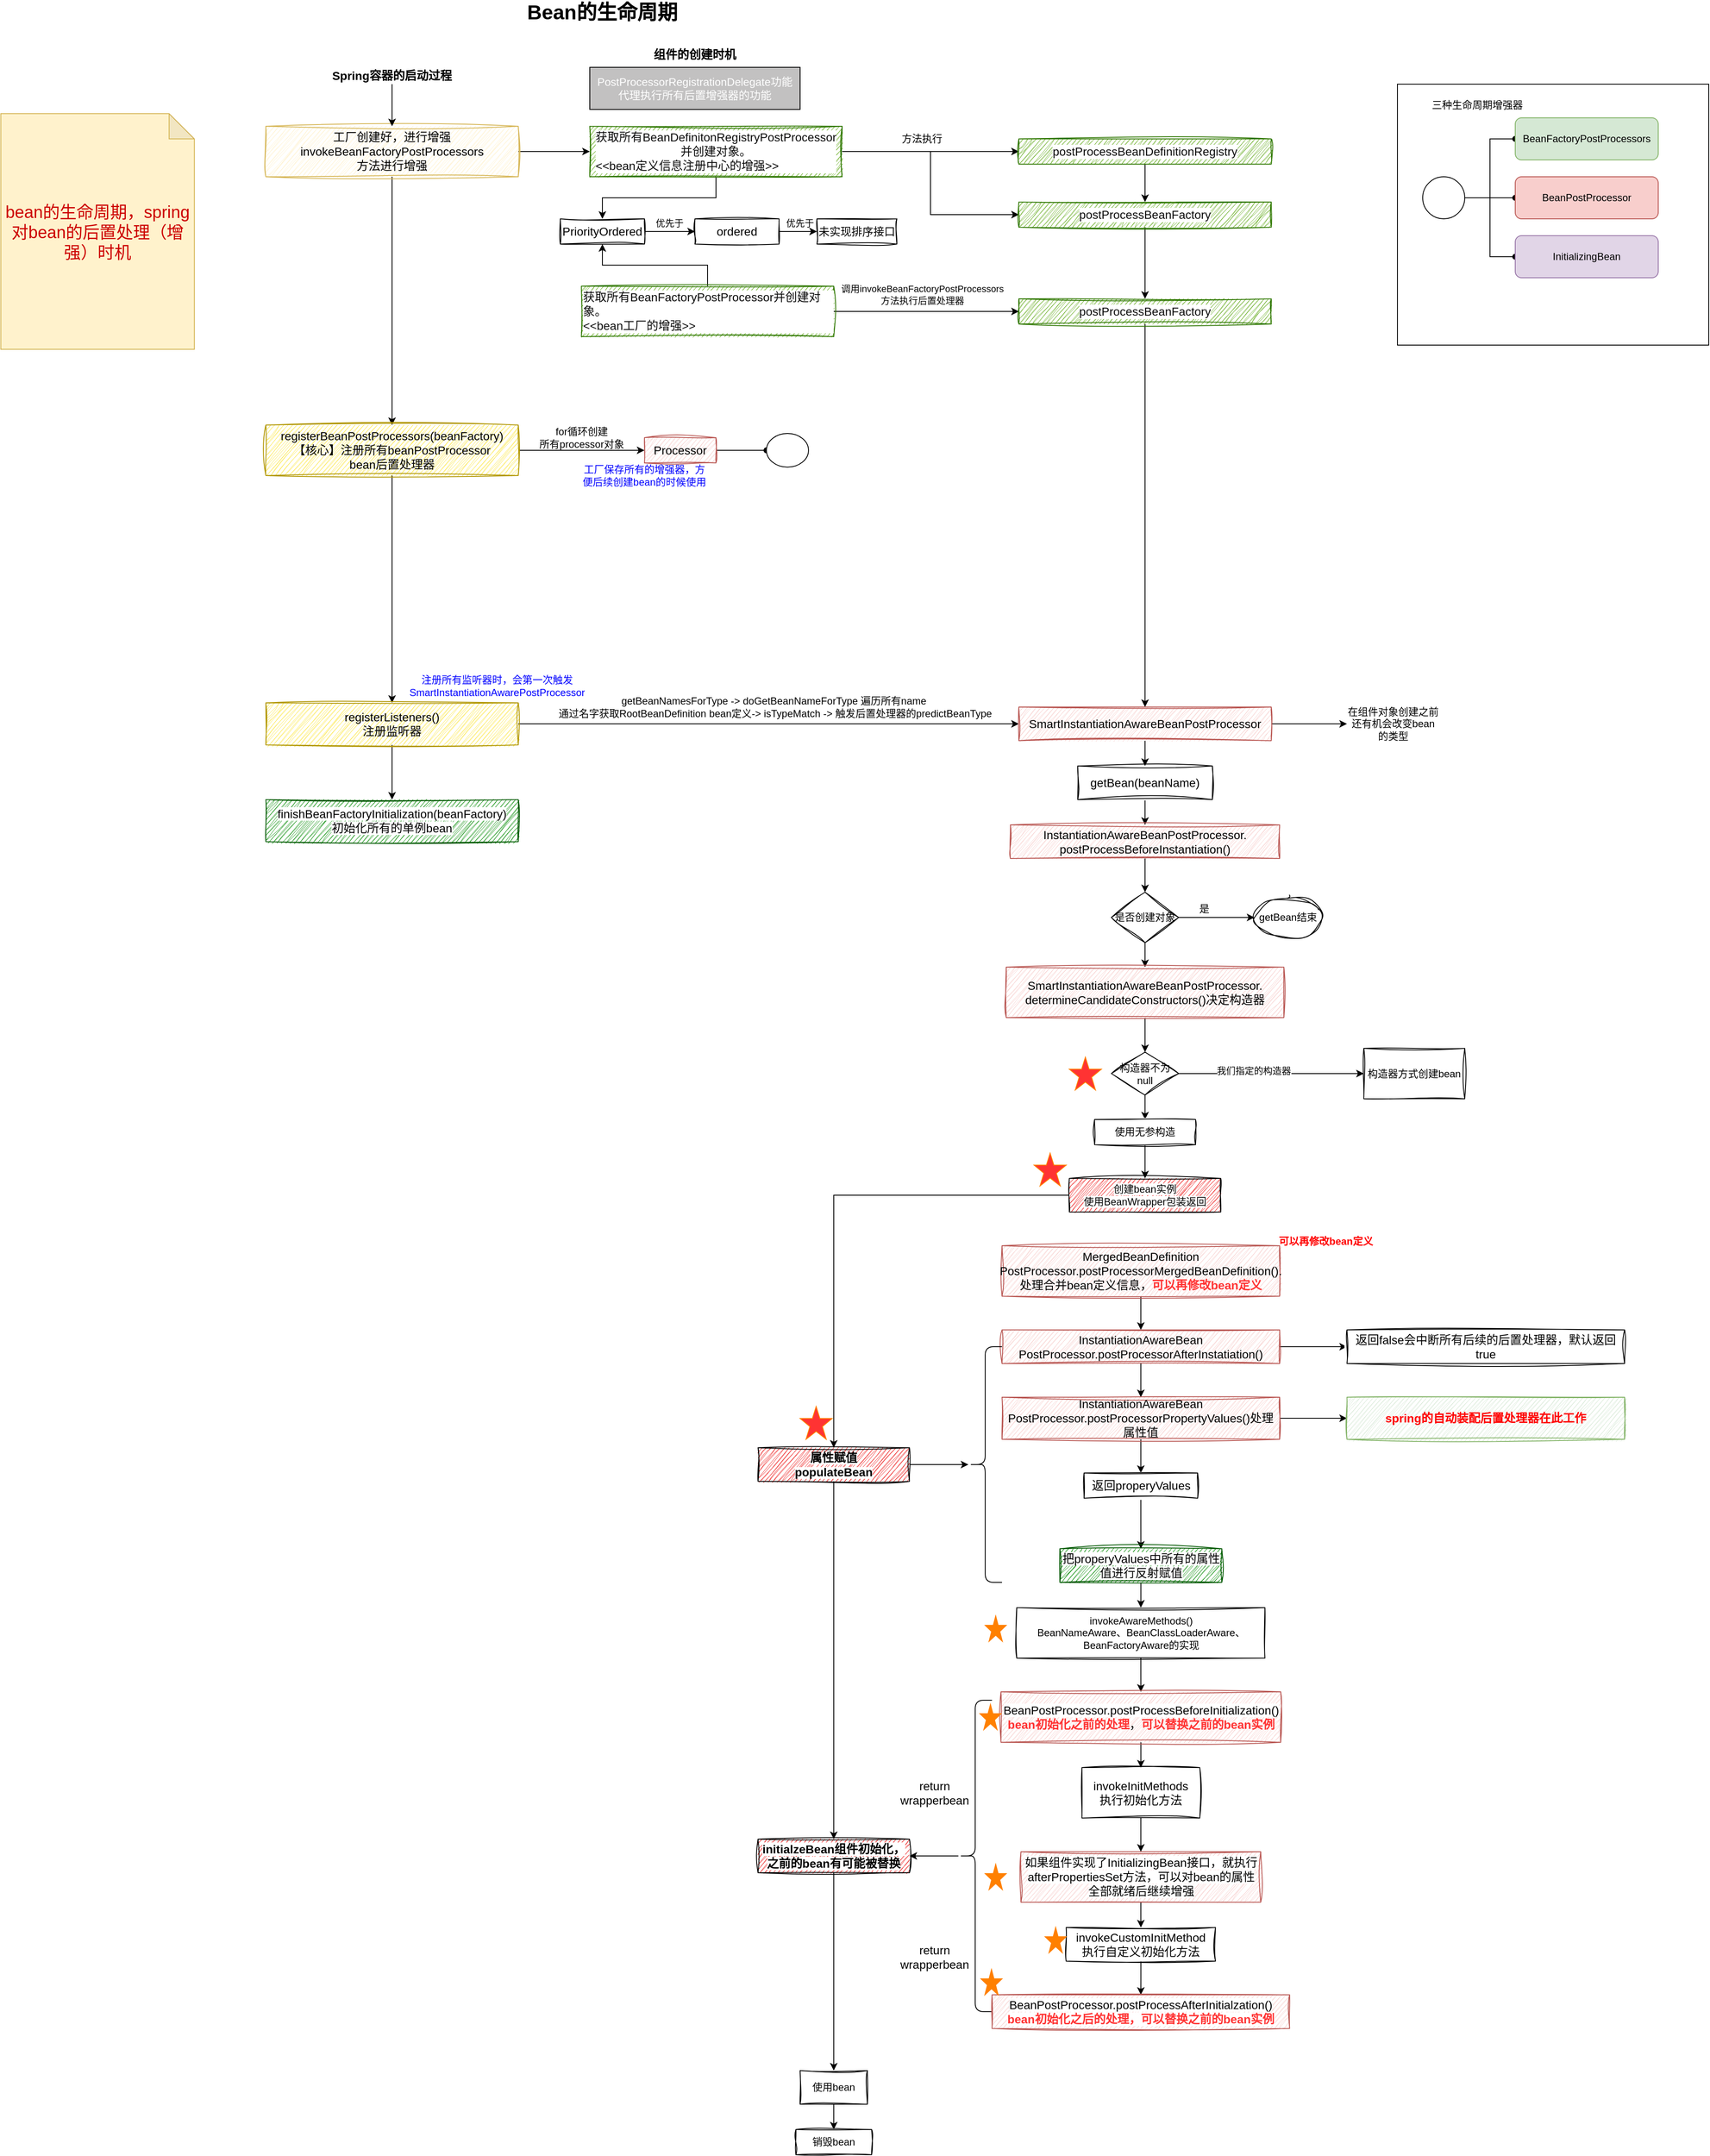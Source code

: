 <mxfile version="21.1.1" type="github">
  <diagram name="第 1 页" id="JuPUj2j9Y0bYAIlRyvc1">
    <mxGraphModel dx="1877" dy="558" grid="1" gridSize="10" guides="1" tooltips="1" connect="1" arrows="1" fold="1" page="1" pageScale="1" pageWidth="827" pageHeight="1169" math="0" shadow="0">
      <root>
        <mxCell id="0" />
        <mxCell id="1" parent="0" />
        <UserObject label="" tags="三种生命周期增强器" id="_ZTjJmJx-keD3RRCjtSV-67">
          <mxCell style="rounded=0;whiteSpace=wrap;html=1;container=1;" vertex="1" parent="1">
            <mxGeometry x="1340" y="120" width="370" height="310" as="geometry">
              <mxRectangle x="1340" y="120" width="50" height="40" as="alternateBounds" />
            </mxGeometry>
          </mxCell>
        </UserObject>
        <mxCell id="_ZTjJmJx-keD3RRCjtSV-73" style="edgeStyle=orthogonalEdgeStyle;rounded=0;orthogonalLoop=1;jettySize=auto;html=1;entryX=0;entryY=0.5;entryDx=0;entryDy=0;endArrow=oval;endFill=1;" edge="1" parent="_ZTjJmJx-keD3RRCjtSV-67" source="_ZTjJmJx-keD3RRCjtSV-70" target="_ZTjJmJx-keD3RRCjtSV-71">
          <mxGeometry relative="1" as="geometry" />
        </mxCell>
        <mxCell id="_ZTjJmJx-keD3RRCjtSV-74" style="edgeStyle=orthogonalEdgeStyle;rounded=0;orthogonalLoop=1;jettySize=auto;html=1;exitX=1;exitY=0.5;exitDx=0;exitDy=0;endArrow=oval;endFill=1;" edge="1" parent="_ZTjJmJx-keD3RRCjtSV-67" source="_ZTjJmJx-keD3RRCjtSV-70" target="_ZTjJmJx-keD3RRCjtSV-64">
          <mxGeometry relative="1" as="geometry" />
        </mxCell>
        <mxCell id="_ZTjJmJx-keD3RRCjtSV-75" style="edgeStyle=orthogonalEdgeStyle;rounded=0;orthogonalLoop=1;jettySize=auto;html=1;exitX=1;exitY=0.5;exitDx=0;exitDy=0;entryX=0;entryY=0.5;entryDx=0;entryDy=0;endArrow=oval;endFill=1;" edge="1" parent="_ZTjJmJx-keD3RRCjtSV-67" source="_ZTjJmJx-keD3RRCjtSV-70" target="_ZTjJmJx-keD3RRCjtSV-65">
          <mxGeometry relative="1" as="geometry" />
        </mxCell>
        <mxCell id="_ZTjJmJx-keD3RRCjtSV-70" value="" style="ellipse;whiteSpace=wrap;html=1;aspect=fixed;" vertex="1" parent="_ZTjJmJx-keD3RRCjtSV-67">
          <mxGeometry x="30" y="110" width="50" height="50" as="geometry" />
        </mxCell>
        <mxCell id="_ZTjJmJx-keD3RRCjtSV-71" value="BeanFactoryPostProcessors" style="rounded=1;whiteSpace=wrap;html=1;fillColor=#d5e8d4;strokeColor=#82b366;" vertex="1" parent="_ZTjJmJx-keD3RRCjtSV-67">
          <mxGeometry x="140" y="40" width="170" height="50" as="geometry" />
        </mxCell>
        <mxCell id="_ZTjJmJx-keD3RRCjtSV-64" value="BeanPostProcessor" style="rounded=1;whiteSpace=wrap;html=1;fillColor=#f8cecc;strokeColor=#b85450;" vertex="1" parent="_ZTjJmJx-keD3RRCjtSV-67">
          <mxGeometry x="140" y="110" width="170" height="50" as="geometry" />
        </mxCell>
        <mxCell id="_ZTjJmJx-keD3RRCjtSV-65" value="InitializingBean" style="rounded=1;whiteSpace=wrap;html=1;fillColor=#e1d5e7;strokeColor=#9673a6;" vertex="1" parent="_ZTjJmJx-keD3RRCjtSV-67">
          <mxGeometry x="140" y="180" width="170" height="50" as="geometry" />
        </mxCell>
        <mxCell id="_ZTjJmJx-keD3RRCjtSV-76" value="三种生命周期增强器" style="text;html=1;strokeColor=none;fillColor=none;align=center;verticalAlign=middle;whiteSpace=wrap;rounded=0;" vertex="1" parent="_ZTjJmJx-keD3RRCjtSV-67">
          <mxGeometry x="30" y="10" width="130" height="30" as="geometry" />
        </mxCell>
        <mxCell id="_ZTjJmJx-keD3RRCjtSV-1" value="&lt;b&gt;&lt;font style=&quot;font-size: 24px;&quot;&gt;Bean的生命周期&lt;/font&gt;&lt;/b&gt;" style="text;html=1;strokeColor=none;fillColor=none;align=center;verticalAlign=middle;whiteSpace=wrap;rounded=0;" vertex="1" parent="1">
          <mxGeometry x="290" y="20" width="210" height="30" as="geometry" />
        </mxCell>
        <mxCell id="_ZTjJmJx-keD3RRCjtSV-6" value="" style="edgeStyle=orthogonalEdgeStyle;rounded=0;orthogonalLoop=1;jettySize=auto;html=1;" edge="1" parent="1" source="_ZTjJmJx-keD3RRCjtSV-2" target="_ZTjJmJx-keD3RRCjtSV-5">
          <mxGeometry relative="1" as="geometry" />
        </mxCell>
        <mxCell id="_ZTjJmJx-keD3RRCjtSV-8" value="" style="edgeStyle=orthogonalEdgeStyle;rounded=0;orthogonalLoop=1;jettySize=auto;html=1;" edge="1" parent="1" source="_ZTjJmJx-keD3RRCjtSV-2" target="_ZTjJmJx-keD3RRCjtSV-7">
          <mxGeometry relative="1" as="geometry" />
        </mxCell>
        <mxCell id="_ZTjJmJx-keD3RRCjtSV-2" value="&lt;font style=&quot;font-size: 14px;&quot;&gt;工厂创建好，进行增强&lt;br&gt;invokeBeanFactoryPostProcessors&lt;br&gt;方法进行增强&lt;/font&gt;" style="rounded=0;whiteSpace=wrap;html=1;fillColor=#fff2cc;strokeColor=#d6b656;sketch=1;curveFitting=1;jiggle=2;" vertex="1" parent="1">
          <mxGeometry x="-5" y="170" width="300" height="60" as="geometry" />
        </mxCell>
        <mxCell id="_ZTjJmJx-keD3RRCjtSV-4" style="edgeStyle=orthogonalEdgeStyle;rounded=0;orthogonalLoop=1;jettySize=auto;html=1;entryX=0.5;entryY=0;entryDx=0;entryDy=0;" edge="1" parent="1" source="_ZTjJmJx-keD3RRCjtSV-3" target="_ZTjJmJx-keD3RRCjtSV-2">
          <mxGeometry relative="1" as="geometry" />
        </mxCell>
        <mxCell id="_ZTjJmJx-keD3RRCjtSV-3" value="&lt;b&gt;&lt;font style=&quot;font-size: 14px;&quot;&gt;Spring容器的启动过程&lt;/font&gt;&lt;/b&gt;" style="text;html=1;strokeColor=none;fillColor=none;align=center;verticalAlign=middle;whiteSpace=wrap;rounded=0;" vertex="1" parent="1">
          <mxGeometry x="60" y="100" width="170" height="20" as="geometry" />
        </mxCell>
        <mxCell id="_ZTjJmJx-keD3RRCjtSV-38" value="" style="edgeStyle=orthogonalEdgeStyle;rounded=0;orthogonalLoop=1;jettySize=auto;html=1;" edge="1" parent="1" source="_ZTjJmJx-keD3RRCjtSV-5" target="_ZTjJmJx-keD3RRCjtSV-37">
          <mxGeometry relative="1" as="geometry" />
        </mxCell>
        <mxCell id="_ZTjJmJx-keD3RRCjtSV-53" value="" style="edgeStyle=orthogonalEdgeStyle;rounded=0;orthogonalLoop=1;jettySize=auto;html=1;" edge="1" parent="1" source="_ZTjJmJx-keD3RRCjtSV-5" target="_ZTjJmJx-keD3RRCjtSV-52">
          <mxGeometry relative="1" as="geometry" />
        </mxCell>
        <mxCell id="_ZTjJmJx-keD3RRCjtSV-5" value="&lt;font style=&quot;font-size: 14px;&quot;&gt;registerBeanPostProcessors(beanFactory)&lt;br&gt;【核心】注册所有beanPostProcessor&lt;br&gt;bean后置处理器&lt;/font&gt;" style="rounded=0;whiteSpace=wrap;html=1;fillColor=#fde73f;strokeColor=#B09500;sketch=1;curveFitting=1;jiggle=2;fontColor=#000000;" vertex="1" parent="1">
          <mxGeometry x="-5" y="525" width="300" height="60" as="geometry" />
        </mxCell>
        <mxCell id="_ZTjJmJx-keD3RRCjtSV-12" value="" style="edgeStyle=orthogonalEdgeStyle;rounded=0;orthogonalLoop=1;jettySize=auto;html=1;" edge="1" parent="1" source="_ZTjJmJx-keD3RRCjtSV-7" target="_ZTjJmJx-keD3RRCjtSV-11">
          <mxGeometry relative="1" as="geometry" />
        </mxCell>
        <mxCell id="_ZTjJmJx-keD3RRCjtSV-22" value="" style="edgeStyle=orthogonalEdgeStyle;rounded=0;orthogonalLoop=1;jettySize=auto;html=1;" edge="1" parent="1" source="_ZTjJmJx-keD3RRCjtSV-7" target="_ZTjJmJx-keD3RRCjtSV-21">
          <mxGeometry relative="1" as="geometry" />
        </mxCell>
        <mxCell id="_ZTjJmJx-keD3RRCjtSV-26" style="edgeStyle=orthogonalEdgeStyle;rounded=0;orthogonalLoop=1;jettySize=auto;html=1;exitX=1;exitY=0.5;exitDx=0;exitDy=0;entryX=0;entryY=0.5;entryDx=0;entryDy=0;" edge="1" parent="1" source="_ZTjJmJx-keD3RRCjtSV-7" target="_ZTjJmJx-keD3RRCjtSV-24">
          <mxGeometry relative="1" as="geometry" />
        </mxCell>
        <mxCell id="_ZTjJmJx-keD3RRCjtSV-7" value="&lt;span style=&quot;font-size: 14px;&quot;&gt;获取所有BeanDefinitonRegistryPostProcessor&lt;br&gt;并创建对象。&lt;br&gt;&lt;div style=&quot;text-align: left;&quot;&gt;&amp;lt;&amp;lt;bean定义信息注册中心的增强&amp;gt;&amp;gt;&lt;/div&gt;&lt;/span&gt;" style="rounded=0;whiteSpace=wrap;html=1;fillColor=#60a917;strokeColor=#2D7600;sketch=1;curveFitting=1;jiggle=2;fontColor=#0D0D0D;labelBackgroundColor=default;" vertex="1" parent="1">
          <mxGeometry x="380" y="170" width="300" height="60" as="geometry" />
        </mxCell>
        <mxCell id="_ZTjJmJx-keD3RRCjtSV-9" value="&lt;b&gt;&lt;font style=&quot;font-size: 14px;&quot;&gt;组件的创建时机&lt;/font&gt;&lt;/b&gt;" style="text;html=1;strokeColor=none;fillColor=none;align=center;verticalAlign=middle;whiteSpace=wrap;rounded=0;" vertex="1" parent="1">
          <mxGeometry x="430" y="70" width="150" height="30" as="geometry" />
        </mxCell>
        <mxCell id="_ZTjJmJx-keD3RRCjtSV-10" value="&lt;font style=&quot;font-size: 13px;&quot; color=&quot;#ffffff&quot;&gt;PostProcessorRegistrationDelegate功能&lt;br&gt;代理执行所有后置增强器的功能&lt;/font&gt;" style="rounded=0;whiteSpace=wrap;html=1;fillColor=#c2c1c1;" vertex="1" parent="1">
          <mxGeometry x="380" y="100" width="250" height="50" as="geometry" />
        </mxCell>
        <mxCell id="_ZTjJmJx-keD3RRCjtSV-14" value="" style="edgeStyle=orthogonalEdgeStyle;rounded=0;orthogonalLoop=1;jettySize=auto;html=1;" edge="1" parent="1" source="_ZTjJmJx-keD3RRCjtSV-11" target="_ZTjJmJx-keD3RRCjtSV-13">
          <mxGeometry relative="1" as="geometry" />
        </mxCell>
        <mxCell id="_ZTjJmJx-keD3RRCjtSV-11" value="&lt;span style=&quot;font-size: 14px;&quot;&gt;PriorityOrdered&lt;br&gt;&lt;/span&gt;" style="rounded=0;whiteSpace=wrap;html=1;sketch=1;curveFitting=1;jiggle=2;labelBackgroundColor=default;" vertex="1" parent="1">
          <mxGeometry x="345" y="280" width="100" height="30" as="geometry" />
        </mxCell>
        <mxCell id="_ZTjJmJx-keD3RRCjtSV-17" value="" style="edgeStyle=orthogonalEdgeStyle;rounded=0;orthogonalLoop=1;jettySize=auto;html=1;" edge="1" parent="1" source="_ZTjJmJx-keD3RRCjtSV-13" target="_ZTjJmJx-keD3RRCjtSV-16">
          <mxGeometry relative="1" as="geometry" />
        </mxCell>
        <mxCell id="_ZTjJmJx-keD3RRCjtSV-13" value="&lt;span style=&quot;font-size: 14px;&quot;&gt;ordered&lt;br&gt;&lt;/span&gt;" style="rounded=0;whiteSpace=wrap;html=1;sketch=1;curveFitting=1;jiggle=2;labelBackgroundColor=default;" vertex="1" parent="1">
          <mxGeometry x="505" y="280" width="100" height="30" as="geometry" />
        </mxCell>
        <mxCell id="_ZTjJmJx-keD3RRCjtSV-15" value="&lt;font style=&quot;font-size: 11px;&quot;&gt;优先于&lt;/font&gt;" style="text;html=1;strokeColor=none;fillColor=none;align=center;verticalAlign=middle;whiteSpace=wrap;rounded=0;" vertex="1" parent="1">
          <mxGeometry x="445" y="270" width="60" height="30" as="geometry" />
        </mxCell>
        <mxCell id="_ZTjJmJx-keD3RRCjtSV-16" value="&lt;font style=&quot;font-size: 13px;&quot;&gt;未实现排序接口&lt;/font&gt;" style="rounded=0;whiteSpace=wrap;html=1;sketch=1;curveFitting=1;jiggle=2;labelBackgroundColor=default;" vertex="1" parent="1">
          <mxGeometry x="650" y="280" width="95" height="30" as="geometry" />
        </mxCell>
        <mxCell id="_ZTjJmJx-keD3RRCjtSV-18" value="&lt;font style=&quot;font-size: 11px;&quot;&gt;优先于&lt;/font&gt;" style="text;html=1;strokeColor=none;fillColor=none;align=center;verticalAlign=middle;whiteSpace=wrap;rounded=0;" vertex="1" parent="1">
          <mxGeometry x="600" y="270" width="60" height="30" as="geometry" />
        </mxCell>
        <mxCell id="_ZTjJmJx-keD3RRCjtSV-20" style="edgeStyle=orthogonalEdgeStyle;rounded=0;orthogonalLoop=1;jettySize=auto;html=1;entryX=0.5;entryY=1;entryDx=0;entryDy=0;" edge="1" parent="1" source="_ZTjJmJx-keD3RRCjtSV-19" target="_ZTjJmJx-keD3RRCjtSV-11">
          <mxGeometry relative="1" as="geometry" />
        </mxCell>
        <mxCell id="_ZTjJmJx-keD3RRCjtSV-35" style="edgeStyle=orthogonalEdgeStyle;rounded=0;orthogonalLoop=1;jettySize=auto;html=1;exitX=1;exitY=0.5;exitDx=0;exitDy=0;entryX=0;entryY=0.5;entryDx=0;entryDy=0;" edge="1" parent="1" source="_ZTjJmJx-keD3RRCjtSV-19" target="_ZTjJmJx-keD3RRCjtSV-27">
          <mxGeometry relative="1" as="geometry" />
        </mxCell>
        <mxCell id="_ZTjJmJx-keD3RRCjtSV-36" value="调用invokeBeanFactoryPostProcessors&lt;br&gt;方法执行后置处理器" style="edgeLabel;html=1;align=center;verticalAlign=middle;resizable=0;points=[];" vertex="1" connectable="0" parent="_ZTjJmJx-keD3RRCjtSV-35">
          <mxGeometry x="-0.291" y="4" relative="1" as="geometry">
            <mxPoint x="27" y="-16" as="offset" />
          </mxGeometry>
        </mxCell>
        <mxCell id="_ZTjJmJx-keD3RRCjtSV-19" value="&lt;span style=&quot;font-size: 14px;&quot;&gt;获取所有BeanFactoryPostProcessor并创建对象。&lt;br&gt;&amp;lt;&amp;lt;bean工厂的增强&amp;gt;&amp;gt;&lt;br&gt;&lt;/span&gt;" style="rounded=0;whiteSpace=wrap;html=1;fillColor=#60a917;strokeColor=#2D7600;sketch=1;curveFitting=1;jiggle=2;fontColor=#0D0D0D;labelBackgroundColor=default;align=left;" vertex="1" parent="1">
          <mxGeometry x="370" y="360" width="300" height="60" as="geometry" />
        </mxCell>
        <mxCell id="_ZTjJmJx-keD3RRCjtSV-25" value="" style="edgeStyle=orthogonalEdgeStyle;rounded=0;orthogonalLoop=1;jettySize=auto;html=1;" edge="1" parent="1" source="_ZTjJmJx-keD3RRCjtSV-21" target="_ZTjJmJx-keD3RRCjtSV-24">
          <mxGeometry relative="1" as="geometry" />
        </mxCell>
        <mxCell id="_ZTjJmJx-keD3RRCjtSV-21" value="&lt;span style=&quot;font-size: 14px;&quot;&gt;postProcessBeanDefinitionRegistry&lt;/span&gt;" style="rounded=0;whiteSpace=wrap;html=1;fillColor=#60a917;strokeColor=#2D7600;sketch=1;curveFitting=1;jiggle=2;fontColor=#0D0D0D;labelBackgroundColor=default;" vertex="1" parent="1">
          <mxGeometry x="890" y="185" width="300" height="30" as="geometry" />
        </mxCell>
        <mxCell id="_ZTjJmJx-keD3RRCjtSV-23" value="方法执行" style="text;html=1;strokeColor=none;fillColor=none;align=center;verticalAlign=middle;whiteSpace=wrap;rounded=0;" vertex="1" parent="1">
          <mxGeometry x="745" y="170" width="60" height="30" as="geometry" />
        </mxCell>
        <mxCell id="_ZTjJmJx-keD3RRCjtSV-28" value="" style="edgeStyle=orthogonalEdgeStyle;rounded=0;orthogonalLoop=1;jettySize=auto;html=1;" edge="1" parent="1" source="_ZTjJmJx-keD3RRCjtSV-24" target="_ZTjJmJx-keD3RRCjtSV-27">
          <mxGeometry relative="1" as="geometry" />
        </mxCell>
        <mxCell id="_ZTjJmJx-keD3RRCjtSV-24" value="&lt;span style=&quot;font-size: 14px;&quot;&gt;postProcessBeanFactory&lt;/span&gt;" style="rounded=0;whiteSpace=wrap;html=1;fillColor=#60a917;strokeColor=#2D7600;sketch=1;curveFitting=1;jiggle=2;fontColor=#0D0D0D;labelBackgroundColor=default;" vertex="1" parent="1">
          <mxGeometry x="890" y="260" width="300" height="30" as="geometry" />
        </mxCell>
        <mxCell id="_ZTjJmJx-keD3RRCjtSV-56" style="edgeStyle=orthogonalEdgeStyle;rounded=0;orthogonalLoop=1;jettySize=auto;html=1;exitX=0.5;exitY=1;exitDx=0;exitDy=0;" edge="1" parent="1" source="_ZTjJmJx-keD3RRCjtSV-27" target="_ZTjJmJx-keD3RRCjtSV-54">
          <mxGeometry relative="1" as="geometry" />
        </mxCell>
        <mxCell id="_ZTjJmJx-keD3RRCjtSV-27" value="&lt;span style=&quot;font-size: 14px;&quot;&gt;postProcessBeanFactory&lt;/span&gt;" style="rounded=0;whiteSpace=wrap;html=1;fillColor=#60a917;strokeColor=#2D7600;sketch=1;curveFitting=1;jiggle=2;fontColor=#0D0D0D;labelBackgroundColor=default;" vertex="1" parent="1">
          <mxGeometry x="890" y="375" width="300" height="30" as="geometry" />
        </mxCell>
        <mxCell id="_ZTjJmJx-keD3RRCjtSV-41" value="" style="edgeStyle=orthogonalEdgeStyle;rounded=0;orthogonalLoop=1;jettySize=auto;html=1;endArrow=oval;endFill=1;entryX=0;entryY=0.5;entryDx=0;entryDy=0;" edge="1" parent="1" source="_ZTjJmJx-keD3RRCjtSV-37" target="_ZTjJmJx-keD3RRCjtSV-148">
          <mxGeometry relative="1" as="geometry">
            <mxPoint x="605" y="555" as="targetPoint" />
          </mxGeometry>
        </mxCell>
        <mxCell id="_ZTjJmJx-keD3RRCjtSV-37" value="&lt;span style=&quot;font-size: 14px;&quot;&gt;Processor&lt;/span&gt;" style="rounded=0;whiteSpace=wrap;html=1;fillColor=#f8cecc;strokeColor=#b85450;sketch=1;curveFitting=1;jiggle=2;" vertex="1" parent="1">
          <mxGeometry x="445" y="540" width="85" height="30" as="geometry" />
        </mxCell>
        <mxCell id="_ZTjJmJx-keD3RRCjtSV-39" value="for循环创建&lt;br&gt;所有processor对象" style="text;html=1;align=center;verticalAlign=middle;resizable=0;points=[];autosize=1;strokeColor=none;fillColor=none;" vertex="1" parent="1">
          <mxGeometry x="310" y="520" width="120" height="40" as="geometry" />
        </mxCell>
        <mxCell id="_ZTjJmJx-keD3RRCjtSV-51" value="&lt;font color=&quot;#0000ff&quot;&gt;工厂保存所有的增强器，方便后续创建bean的时候使用&lt;/font&gt;" style="text;html=1;strokeColor=none;fillColor=none;align=center;verticalAlign=middle;whiteSpace=wrap;rounded=0;" vertex="1" parent="1">
          <mxGeometry x="370" y="560" width="150" height="50" as="geometry" />
        </mxCell>
        <mxCell id="_ZTjJmJx-keD3RRCjtSV-55" value="" style="edgeStyle=orthogonalEdgeStyle;rounded=0;orthogonalLoop=1;jettySize=auto;html=1;" edge="1" parent="1" source="_ZTjJmJx-keD3RRCjtSV-52" target="_ZTjJmJx-keD3RRCjtSV-54">
          <mxGeometry relative="1" as="geometry" />
        </mxCell>
        <mxCell id="_ZTjJmJx-keD3RRCjtSV-79" value="" style="edgeStyle=orthogonalEdgeStyle;rounded=0;orthogonalLoop=1;jettySize=auto;html=1;" edge="1" parent="1" source="_ZTjJmJx-keD3RRCjtSV-52" target="_ZTjJmJx-keD3RRCjtSV-78">
          <mxGeometry relative="1" as="geometry" />
        </mxCell>
        <mxCell id="_ZTjJmJx-keD3RRCjtSV-52" value="&lt;font style=&quot;font-size: 14px;&quot;&gt;registerListeners()&lt;br&gt;注册监听器&lt;br&gt;&lt;/font&gt;" style="rounded=0;whiteSpace=wrap;html=1;fillColor=#fde73f;strokeColor=#B09500;sketch=1;curveFitting=1;jiggle=2;fontColor=#000000;" vertex="1" parent="1">
          <mxGeometry x="-5" y="855" width="300" height="50" as="geometry" />
        </mxCell>
        <mxCell id="_ZTjJmJx-keD3RRCjtSV-61" value="" style="edgeStyle=orthogonalEdgeStyle;rounded=0;orthogonalLoop=1;jettySize=auto;html=1;entryX=0;entryY=0.5;entryDx=0;entryDy=0;" edge="1" parent="1" source="_ZTjJmJx-keD3RRCjtSV-54" target="_ZTjJmJx-keD3RRCjtSV-62">
          <mxGeometry relative="1" as="geometry">
            <mxPoint x="1270" y="880" as="targetPoint" />
          </mxGeometry>
        </mxCell>
        <mxCell id="_ZTjJmJx-keD3RRCjtSV-81" value="" style="edgeStyle=orthogonalEdgeStyle;rounded=0;orthogonalLoop=1;jettySize=auto;html=1;" edge="1" parent="1" source="_ZTjJmJx-keD3RRCjtSV-54" target="_ZTjJmJx-keD3RRCjtSV-80">
          <mxGeometry relative="1" as="geometry" />
        </mxCell>
        <mxCell id="_ZTjJmJx-keD3RRCjtSV-54" value="&lt;font style=&quot;font-size: 14px;&quot;&gt;SmartInstantiationAwareBeanPostProcessor&lt;br&gt;&lt;/font&gt;" style="rounded=0;whiteSpace=wrap;html=1;fillColor=#f8cecc;strokeColor=#b85450;sketch=1;curveFitting=1;jiggle=2;" vertex="1" parent="1">
          <mxGeometry x="890" y="860" width="300" height="40" as="geometry" />
        </mxCell>
        <mxCell id="_ZTjJmJx-keD3RRCjtSV-57" value="getBeanNamesForType -&amp;gt; doGetBeanNameForType 遍历所有name&amp;nbsp;&lt;br&gt;通过名字获取RootBeanDefinition bean定义-&amp;gt; isTypeMatch -&amp;gt; 触发后置处理器的predictBeanType" style="text;html=1;align=center;verticalAlign=middle;resizable=0;points=[];autosize=1;strokeColor=none;fillColor=none;" vertex="1" parent="1">
          <mxGeometry x="330" y="840" width="540" height="40" as="geometry" />
        </mxCell>
        <mxCell id="_ZTjJmJx-keD3RRCjtSV-59" value="&lt;font color=&quot;#0000ff&quot;&gt;注册所有监听器时，会第一次触发&lt;font style=&quot;font-size: 12px;&quot;&gt;SmartInstantiationAwarePostProcessor&lt;/font&gt;&lt;/font&gt;" style="text;html=1;strokeColor=none;fillColor=none;align=center;verticalAlign=middle;whiteSpace=wrap;rounded=0;" vertex="1" parent="1">
          <mxGeometry x="110" y="815" width="320" height="40" as="geometry" />
        </mxCell>
        <mxCell id="_ZTjJmJx-keD3RRCjtSV-62" value="在组件对象创建之前还有机会改变bean的类型" style="text;html=1;strokeColor=none;fillColor=none;align=center;verticalAlign=middle;whiteSpace=wrap;rounded=0;" vertex="1" parent="1">
          <mxGeometry x="1280" y="867.5" width="110" height="25" as="geometry" />
        </mxCell>
        <mxCell id="_ZTjJmJx-keD3RRCjtSV-78" value="&lt;font style=&quot;font-size: 14px;&quot;&gt;&lt;font style=&quot;background-color: rgb(255, 255, 255);&quot; color=&quot;#000000&quot;&gt;finishBeanFactoryInitialization(beanFactory)&lt;br&gt;初始化所有的单例bean&lt;/font&gt;&lt;br&gt;&lt;/font&gt;" style="rounded=0;whiteSpace=wrap;html=1;fillColor=#008a00;strokeColor=#005700;sketch=1;curveFitting=1;jiggle=2;fontColor=#ffffff;" vertex="1" parent="1">
          <mxGeometry x="-5" y="970" width="300" height="50" as="geometry" />
        </mxCell>
        <mxCell id="_ZTjJmJx-keD3RRCjtSV-83" value="" style="edgeStyle=orthogonalEdgeStyle;rounded=0;orthogonalLoop=1;jettySize=auto;html=1;" edge="1" parent="1" source="_ZTjJmJx-keD3RRCjtSV-80" target="_ZTjJmJx-keD3RRCjtSV-82">
          <mxGeometry relative="1" as="geometry" />
        </mxCell>
        <mxCell id="_ZTjJmJx-keD3RRCjtSV-80" value="&lt;font style=&quot;font-size: 14px;&quot;&gt;getBean(beanName)&lt;br&gt;&lt;/font&gt;" style="rounded=0;whiteSpace=wrap;html=1;sketch=1;curveFitting=1;jiggle=2;" vertex="1" parent="1">
          <mxGeometry x="960" y="930" width="160" height="40" as="geometry" />
        </mxCell>
        <mxCell id="_ZTjJmJx-keD3RRCjtSV-85" value="" style="edgeStyle=orthogonalEdgeStyle;rounded=0;orthogonalLoop=1;jettySize=auto;html=1;" edge="1" parent="1" source="_ZTjJmJx-keD3RRCjtSV-82" target="_ZTjJmJx-keD3RRCjtSV-84">
          <mxGeometry relative="1" as="geometry" />
        </mxCell>
        <mxCell id="_ZTjJmJx-keD3RRCjtSV-82" value="&lt;font style=&quot;font-size: 14px;&quot;&gt;InstantiationAwareBeanPostProcessor.&lt;br&gt;postProcessBeforeInstantiation()&lt;br&gt;&lt;/font&gt;" style="rounded=0;whiteSpace=wrap;html=1;sketch=1;curveFitting=1;jiggle=2;fillColor=#f8cecc;strokeColor=#b85450;" vertex="1" parent="1">
          <mxGeometry x="880" y="1000" width="320" height="40" as="geometry" />
        </mxCell>
        <mxCell id="_ZTjJmJx-keD3RRCjtSV-89" value="" style="edgeStyle=orthogonalEdgeStyle;rounded=0;orthogonalLoop=1;jettySize=auto;html=1;" edge="1" parent="1" source="_ZTjJmJx-keD3RRCjtSV-84" target="_ZTjJmJx-keD3RRCjtSV-88">
          <mxGeometry relative="1" as="geometry" />
        </mxCell>
        <mxCell id="_ZTjJmJx-keD3RRCjtSV-92" value="" style="edgeStyle=orthogonalEdgeStyle;rounded=0;orthogonalLoop=1;jettySize=auto;html=1;" edge="1" parent="1" source="_ZTjJmJx-keD3RRCjtSV-84" target="_ZTjJmJx-keD3RRCjtSV-91">
          <mxGeometry relative="1" as="geometry" />
        </mxCell>
        <mxCell id="_ZTjJmJx-keD3RRCjtSV-84" value="是否创建对象" style="rhombus;whiteSpace=wrap;html=1;rounded=0;sketch=1;curveFitting=1;jiggle=2;" vertex="1" parent="1">
          <mxGeometry x="1000" y="1080" width="80" height="60" as="geometry" />
        </mxCell>
        <mxCell id="_ZTjJmJx-keD3RRCjtSV-88" value="getBean结束" style="ellipse;whiteSpace=wrap;html=1;rounded=0;sketch=1;curveFitting=1;jiggle=2;" vertex="1" parent="1">
          <mxGeometry x="1170" y="1085" width="80" height="50" as="geometry" />
        </mxCell>
        <mxCell id="_ZTjJmJx-keD3RRCjtSV-90" value="是" style="text;html=1;align=center;verticalAlign=middle;resizable=0;points=[];autosize=1;strokeColor=none;fillColor=none;" vertex="1" parent="1">
          <mxGeometry x="1090" y="1085" width="40" height="30" as="geometry" />
        </mxCell>
        <mxCell id="_ZTjJmJx-keD3RRCjtSV-94" value="" style="edgeStyle=orthogonalEdgeStyle;rounded=0;orthogonalLoop=1;jettySize=auto;html=1;" edge="1" parent="1" source="_ZTjJmJx-keD3RRCjtSV-91" target="_ZTjJmJx-keD3RRCjtSV-93">
          <mxGeometry relative="1" as="geometry" />
        </mxCell>
        <mxCell id="_ZTjJmJx-keD3RRCjtSV-91" value="&lt;font style=&quot;font-size: 14px;&quot;&gt;SmartInstantiationAwareBeanPostProcessor.&lt;br&gt;determineCandidateConstructors()决定构造器&lt;/font&gt;" style="whiteSpace=wrap;html=1;rounded=0;sketch=1;curveFitting=1;jiggle=2;fillColor=#f8cecc;strokeColor=#b85450;" vertex="1" parent="1">
          <mxGeometry x="875" y="1169" width="330" height="60" as="geometry" />
        </mxCell>
        <mxCell id="_ZTjJmJx-keD3RRCjtSV-96" value="" style="edgeStyle=orthogonalEdgeStyle;rounded=0;orthogonalLoop=1;jettySize=auto;html=1;" edge="1" parent="1" source="_ZTjJmJx-keD3RRCjtSV-93" target="_ZTjJmJx-keD3RRCjtSV-95">
          <mxGeometry relative="1" as="geometry" />
        </mxCell>
        <mxCell id="_ZTjJmJx-keD3RRCjtSV-97" value="我们指定的构造器" style="edgeLabel;html=1;align=center;verticalAlign=middle;resizable=0;points=[];" vertex="1" connectable="0" parent="_ZTjJmJx-keD3RRCjtSV-96">
          <mxGeometry x="-0.193" y="4" relative="1" as="geometry">
            <mxPoint as="offset" />
          </mxGeometry>
        </mxCell>
        <mxCell id="_ZTjJmJx-keD3RRCjtSV-99" value="" style="edgeStyle=orthogonalEdgeStyle;rounded=0;orthogonalLoop=1;jettySize=auto;html=1;" edge="1" parent="1" source="_ZTjJmJx-keD3RRCjtSV-93" target="_ZTjJmJx-keD3RRCjtSV-98">
          <mxGeometry relative="1" as="geometry" />
        </mxCell>
        <mxCell id="_ZTjJmJx-keD3RRCjtSV-93" value="构造器不为null" style="rhombus;whiteSpace=wrap;html=1;rounded=0;sketch=1;curveFitting=1;jiggle=2;" vertex="1" parent="1">
          <mxGeometry x="1000" y="1270" width="80" height="51" as="geometry" />
        </mxCell>
        <mxCell id="_ZTjJmJx-keD3RRCjtSV-95" value="构造器方式创建bean" style="whiteSpace=wrap;html=1;rounded=0;sketch=1;curveFitting=1;jiggle=2;" vertex="1" parent="1">
          <mxGeometry x="1300" y="1265.5" width="120" height="60" as="geometry" />
        </mxCell>
        <mxCell id="_ZTjJmJx-keD3RRCjtSV-101" value="" style="edgeStyle=orthogonalEdgeStyle;rounded=0;orthogonalLoop=1;jettySize=auto;html=1;" edge="1" parent="1" source="_ZTjJmJx-keD3RRCjtSV-98" target="_ZTjJmJx-keD3RRCjtSV-100">
          <mxGeometry relative="1" as="geometry" />
        </mxCell>
        <mxCell id="_ZTjJmJx-keD3RRCjtSV-98" value="使用无参构造" style="whiteSpace=wrap;html=1;rounded=0;sketch=1;curveFitting=1;jiggle=2;" vertex="1" parent="1">
          <mxGeometry x="980" y="1350" width="120" height="30" as="geometry" />
        </mxCell>
        <mxCell id="_ZTjJmJx-keD3RRCjtSV-119" style="edgeStyle=orthogonalEdgeStyle;rounded=0;orthogonalLoop=1;jettySize=auto;html=1;exitX=0;exitY=0.5;exitDx=0;exitDy=0;" edge="1" parent="1" source="_ZTjJmJx-keD3RRCjtSV-100" target="_ZTjJmJx-keD3RRCjtSV-118">
          <mxGeometry relative="1" as="geometry" />
        </mxCell>
        <mxCell id="_ZTjJmJx-keD3RRCjtSV-100" value="&lt;span style=&quot;background-color: rgb(255, 255, 255);&quot;&gt;创建bean实例&lt;br&gt;使用BeanWrapper包装返回&lt;/span&gt;" style="whiteSpace=wrap;html=1;rounded=0;sketch=1;curveFitting=1;jiggle=2;fillColor=#ed0c0c;" vertex="1" parent="1">
          <mxGeometry x="950" y="1420" width="180" height="40" as="geometry" />
        </mxCell>
        <mxCell id="_ZTjJmJx-keD3RRCjtSV-105" value="" style="edgeStyle=orthogonalEdgeStyle;rounded=0;orthogonalLoop=1;jettySize=auto;html=1;" edge="1" parent="1" source="_ZTjJmJx-keD3RRCjtSV-102" target="_ZTjJmJx-keD3RRCjtSV-104">
          <mxGeometry relative="1" as="geometry" />
        </mxCell>
        <mxCell id="_ZTjJmJx-keD3RRCjtSV-102" value="&lt;font style=&quot;font-size: 14px;&quot;&gt;MergedBeanDefinition&lt;br style=&quot;border-color: var(--border-color);&quot;&gt;PostProcessor.postProcessorMergedBeanDefinition().&lt;br&gt;处理合并bean定义信息，&lt;/font&gt;&lt;font color=&quot;#ff3333&quot; style=&quot;font-size: 14px;&quot;&gt;&lt;b&gt;可以再修改bean定义&lt;/b&gt;&lt;/font&gt;" style="whiteSpace=wrap;html=1;rounded=0;sketch=1;curveFitting=1;jiggle=2;fillColor=#f8cecc;strokeColor=#b85450;" vertex="1" parent="1">
          <mxGeometry x="870" y="1500" width="330" height="60" as="geometry" />
        </mxCell>
        <mxCell id="_ZTjJmJx-keD3RRCjtSV-103" value="&lt;b&gt;可以再修改bean定义&lt;/b&gt;" style="text;html=1;strokeColor=none;fillColor=none;align=center;verticalAlign=middle;whiteSpace=wrap;rounded=0;fontColor=#FF0000;" vertex="1" parent="1">
          <mxGeometry x="1190" y="1480" width="130" height="30" as="geometry" />
        </mxCell>
        <mxCell id="_ZTjJmJx-keD3RRCjtSV-107" value="" style="edgeStyle=orthogonalEdgeStyle;rounded=0;orthogonalLoop=1;jettySize=auto;html=1;" edge="1" parent="1" source="_ZTjJmJx-keD3RRCjtSV-104" target="_ZTjJmJx-keD3RRCjtSV-106">
          <mxGeometry relative="1" as="geometry" />
        </mxCell>
        <mxCell id="_ZTjJmJx-keD3RRCjtSV-109" value="" style="edgeStyle=orthogonalEdgeStyle;rounded=0;orthogonalLoop=1;jettySize=auto;html=1;" edge="1" parent="1" source="_ZTjJmJx-keD3RRCjtSV-104" target="_ZTjJmJx-keD3RRCjtSV-108">
          <mxGeometry relative="1" as="geometry" />
        </mxCell>
        <mxCell id="_ZTjJmJx-keD3RRCjtSV-104" value="&lt;font style=&quot;font-size: 14px;&quot;&gt;InstantiationAwareBean&lt;br style=&quot;border-color: var(--border-color);&quot;&gt;PostProcessor.postProcessorAfterInstatiation()&lt;/font&gt;&lt;span style=&quot;font-size: 14px;&quot;&gt;&lt;br&gt;&lt;/span&gt;" style="whiteSpace=wrap;html=1;rounded=0;sketch=1;curveFitting=1;jiggle=2;fillColor=#f8cecc;strokeColor=#b85450;" vertex="1" parent="1">
          <mxGeometry x="870" y="1600" width="330" height="40" as="geometry" />
        </mxCell>
        <mxCell id="_ZTjJmJx-keD3RRCjtSV-111" value="" style="edgeStyle=orthogonalEdgeStyle;rounded=0;orthogonalLoop=1;jettySize=auto;html=1;" edge="1" parent="1" source="_ZTjJmJx-keD3RRCjtSV-106" target="_ZTjJmJx-keD3RRCjtSV-110">
          <mxGeometry relative="1" as="geometry" />
        </mxCell>
        <mxCell id="_ZTjJmJx-keD3RRCjtSV-113" value="" style="edgeStyle=orthogonalEdgeStyle;rounded=0;orthogonalLoop=1;jettySize=auto;html=1;" edge="1" parent="1" source="_ZTjJmJx-keD3RRCjtSV-106" target="_ZTjJmJx-keD3RRCjtSV-112">
          <mxGeometry relative="1" as="geometry" />
        </mxCell>
        <mxCell id="_ZTjJmJx-keD3RRCjtSV-106" value="&lt;font style=&quot;font-size: 14px;&quot;&gt;InstantiationAwareBean&lt;br style=&quot;border-color: var(--border-color);&quot;&gt;PostProcessor.postProcessorPropertyValues()处理属性值&lt;/font&gt;&lt;span style=&quot;font-size: 14px;&quot;&gt;&lt;br&gt;&lt;/span&gt;" style="whiteSpace=wrap;html=1;rounded=0;sketch=1;curveFitting=1;jiggle=2;fillColor=#f8cecc;strokeColor=#b85450;" vertex="1" parent="1">
          <mxGeometry x="870" y="1680" width="330" height="50" as="geometry" />
        </mxCell>
        <mxCell id="_ZTjJmJx-keD3RRCjtSV-108" value="&lt;span style=&quot;font-size: 14px;&quot;&gt;返回false会中断所有后续的后置处理器，默认返回true&lt;br&gt;&lt;/span&gt;" style="whiteSpace=wrap;html=1;rounded=0;sketch=1;curveFitting=1;jiggle=2;" vertex="1" parent="1">
          <mxGeometry x="1280" y="1600" width="330" height="40" as="geometry" />
        </mxCell>
        <mxCell id="_ZTjJmJx-keD3RRCjtSV-110" value="&lt;span style=&quot;font-size: 14px;&quot;&gt;&lt;font color=&quot;#ff0000&quot;&gt;&lt;b&gt;spring的自动装配后置处理器在此工作&lt;/b&gt;&lt;/font&gt;&lt;br&gt;&lt;/span&gt;" style="whiteSpace=wrap;html=1;rounded=0;sketch=1;curveFitting=1;jiggle=2;fillColor=#d5e8d4;strokeColor=#82b366;" vertex="1" parent="1">
          <mxGeometry x="1280" y="1680" width="330" height="50" as="geometry" />
        </mxCell>
        <mxCell id="_ZTjJmJx-keD3RRCjtSV-115" value="" style="edgeStyle=orthogonalEdgeStyle;rounded=0;orthogonalLoop=1;jettySize=auto;html=1;" edge="1" parent="1" source="_ZTjJmJx-keD3RRCjtSV-112" target="_ZTjJmJx-keD3RRCjtSV-114">
          <mxGeometry relative="1" as="geometry" />
        </mxCell>
        <mxCell id="_ZTjJmJx-keD3RRCjtSV-112" value="&lt;span style=&quot;font-size: 14px;&quot;&gt;返回properyValues&lt;br&gt;&lt;/span&gt;" style="whiteSpace=wrap;html=1;rounded=0;sketch=1;curveFitting=1;jiggle=2;" vertex="1" parent="1">
          <mxGeometry x="967.5" y="1770" width="135" height="30" as="geometry" />
        </mxCell>
        <mxCell id="_ZTjJmJx-keD3RRCjtSV-117" value="" style="edgeStyle=orthogonalEdgeStyle;rounded=0;orthogonalLoop=1;jettySize=auto;html=1;" edge="1" parent="1" source="_ZTjJmJx-keD3RRCjtSV-114" target="_ZTjJmJx-keD3RRCjtSV-116">
          <mxGeometry relative="1" as="geometry" />
        </mxCell>
        <mxCell id="_ZTjJmJx-keD3RRCjtSV-114" value="&lt;span style=&quot;font-size: 14px;&quot;&gt;&lt;font style=&quot;background-color: rgb(255, 255, 255);&quot; color=&quot;#000000&quot;&gt;把properyValues中所有的属性值进行反射赋值&lt;/font&gt;&lt;br&gt;&lt;/span&gt;" style="whiteSpace=wrap;html=1;rounded=0;sketch=1;curveFitting=1;jiggle=2;fillColor=#008a00;fontColor=#ffffff;strokeColor=#005700;" vertex="1" parent="1">
          <mxGeometry x="938.75" y="1860" width="192.5" height="40" as="geometry" />
        </mxCell>
        <mxCell id="_ZTjJmJx-keD3RRCjtSV-122" value="" style="edgeStyle=orthogonalEdgeStyle;rounded=0;orthogonalLoop=1;jettySize=auto;html=1;" edge="1" parent="1" source="_ZTjJmJx-keD3RRCjtSV-116" target="_ZTjJmJx-keD3RRCjtSV-121">
          <mxGeometry relative="1" as="geometry" />
        </mxCell>
        <mxCell id="_ZTjJmJx-keD3RRCjtSV-116" value="&lt;font style=&quot;background-color: rgb(255, 255, 255);&quot; color=&quot;#000000&quot;&gt;invokeAwareMethods()&lt;br&gt;BeanNameAware、BeanClassLoaderAware、&lt;br&gt;BeanFactoryAware的实现&lt;/font&gt;" style="whiteSpace=wrap;html=1;rounded=0;sketch=1;curveFitting=1;jiggle=2;" vertex="1" parent="1">
          <mxGeometry x="887.5" y="1930" width="295" height="60" as="geometry" />
        </mxCell>
        <mxCell id="_ZTjJmJx-keD3RRCjtSV-134" value="" style="edgeStyle=orthogonalEdgeStyle;rounded=0;orthogonalLoop=1;jettySize=auto;html=1;" edge="1" parent="1" source="_ZTjJmJx-keD3RRCjtSV-118" target="_ZTjJmJx-keD3RRCjtSV-133">
          <mxGeometry relative="1" as="geometry" />
        </mxCell>
        <mxCell id="_ZTjJmJx-keD3RRCjtSV-163" style="edgeStyle=orthogonalEdgeStyle;rounded=0;orthogonalLoop=1;jettySize=auto;html=1;exitX=1;exitY=0.5;exitDx=0;exitDy=0;" edge="1" parent="1" source="_ZTjJmJx-keD3RRCjtSV-118" target="_ZTjJmJx-keD3RRCjtSV-135">
          <mxGeometry relative="1" as="geometry" />
        </mxCell>
        <mxCell id="_ZTjJmJx-keD3RRCjtSV-118" value="&lt;span style=&quot;background-color: rgb(255, 255, 255);&quot;&gt;&lt;font style=&quot;font-size: 14px;&quot;&gt;&lt;b&gt;属性赋值&lt;br&gt;populateBean&lt;/b&gt;&lt;/font&gt;&lt;/span&gt;" style="whiteSpace=wrap;html=1;rounded=0;sketch=1;curveFitting=1;jiggle=2;fillColor=#ed0c0c;" vertex="1" parent="1">
          <mxGeometry x="580" y="1740" width="180" height="40" as="geometry" />
        </mxCell>
        <mxCell id="_ZTjJmJx-keD3RRCjtSV-137" style="edgeStyle=orthogonalEdgeStyle;rounded=0;orthogonalLoop=1;jettySize=auto;html=1;" edge="1" parent="1" source="_ZTjJmJx-keD3RRCjtSV-120" target="_ZTjJmJx-keD3RRCjtSV-133">
          <mxGeometry relative="1" as="geometry" />
        </mxCell>
        <mxCell id="_ZTjJmJx-keD3RRCjtSV-120" value="" style="shape=curlyBracket;whiteSpace=wrap;html=1;rounded=1;labelPosition=left;verticalLabelPosition=middle;align=right;verticalAlign=middle;" vertex="1" parent="1">
          <mxGeometry x="818.13" y="2040" width="40" height="370" as="geometry" />
        </mxCell>
        <mxCell id="_ZTjJmJx-keD3RRCjtSV-124" value="" style="edgeStyle=orthogonalEdgeStyle;rounded=0;orthogonalLoop=1;jettySize=auto;html=1;" edge="1" parent="1" source="_ZTjJmJx-keD3RRCjtSV-121" target="_ZTjJmJx-keD3RRCjtSV-123">
          <mxGeometry relative="1" as="geometry" />
        </mxCell>
        <mxCell id="_ZTjJmJx-keD3RRCjtSV-121" value="&lt;font style=&quot;font-size: 14px;&quot;&gt;&lt;span style=&quot;background-color: rgb(255, 255, 255);&quot;&gt;BeanPostProcessor.postProcessBeforeInitialization()&lt;br&gt;&lt;/span&gt;&lt;font style=&quot;font-size: 14px;&quot; color=&quot;#ff3333&quot;&gt;&lt;b&gt;bean初始化之前的处理&lt;/b&gt;&lt;/font&gt;，&lt;b&gt;&lt;font color=&quot;#ff3333&quot; style=&quot;font-size: 14px;&quot;&gt;可以替换之前的bean实例&lt;/font&gt;&lt;/b&gt;&lt;/font&gt;" style="whiteSpace=wrap;html=1;rounded=0;sketch=1;curveFitting=1;jiggle=2;fillColor=#f8cecc;strokeColor=#b85450;" vertex="1" parent="1">
          <mxGeometry x="868.75" y="2030" width="332.5" height="60" as="geometry" />
        </mxCell>
        <mxCell id="_ZTjJmJx-keD3RRCjtSV-126" value="" style="edgeStyle=orthogonalEdgeStyle;rounded=0;orthogonalLoop=1;jettySize=auto;html=1;" edge="1" parent="1" source="_ZTjJmJx-keD3RRCjtSV-123" target="_ZTjJmJx-keD3RRCjtSV-125">
          <mxGeometry relative="1" as="geometry" />
        </mxCell>
        <mxCell id="_ZTjJmJx-keD3RRCjtSV-123" value="&lt;span style=&quot;background-color: rgb(255, 255, 255);&quot;&gt;&lt;font style=&quot;font-size: 14px;&quot;&gt;invokeInitMethods&lt;br&gt;执行初始化方法&lt;/font&gt;&lt;/span&gt;" style="whiteSpace=wrap;html=1;rounded=0;sketch=1;curveFitting=1;jiggle=2;" vertex="1" parent="1">
          <mxGeometry x="965" y="2120" width="140" height="60" as="geometry" />
        </mxCell>
        <mxCell id="_ZTjJmJx-keD3RRCjtSV-128" value="" style="edgeStyle=orthogonalEdgeStyle;rounded=0;orthogonalLoop=1;jettySize=auto;html=1;" edge="1" parent="1" source="_ZTjJmJx-keD3RRCjtSV-125" target="_ZTjJmJx-keD3RRCjtSV-127">
          <mxGeometry relative="1" as="geometry" />
        </mxCell>
        <mxCell id="_ZTjJmJx-keD3RRCjtSV-125" value="&lt;span style=&quot;font-size: 14px; background-color: rgb(255, 255, 255);&quot;&gt;如果组件实现了InitializingBean接口，就执行afterPropertiesSet方法，可以对bean的属性全部就绪后继续增强&lt;/span&gt;" style="whiteSpace=wrap;html=1;rounded=0;sketch=1;curveFitting=1;jiggle=2;fillColor=#f8cecc;strokeColor=#b85450;" vertex="1" parent="1">
          <mxGeometry x="892.5" y="2220" width="285" height="60" as="geometry" />
        </mxCell>
        <mxCell id="_ZTjJmJx-keD3RRCjtSV-130" value="" style="edgeStyle=orthogonalEdgeStyle;rounded=0;orthogonalLoop=1;jettySize=auto;html=1;" edge="1" parent="1" source="_ZTjJmJx-keD3RRCjtSV-127" target="_ZTjJmJx-keD3RRCjtSV-129">
          <mxGeometry relative="1" as="geometry" />
        </mxCell>
        <mxCell id="_ZTjJmJx-keD3RRCjtSV-127" value="&lt;span style=&quot;font-size: 14px; background-color: rgb(255, 255, 255);&quot;&gt;invokeCustomInitMethod&lt;br&gt;执行自定义初始化方法&lt;br&gt;&lt;/span&gt;" style="whiteSpace=wrap;html=1;rounded=0;sketch=1;curveFitting=1;jiggle=2;" vertex="1" parent="1">
          <mxGeometry x="946.25" y="2310" width="177.5" height="40" as="geometry" />
        </mxCell>
        <mxCell id="_ZTjJmJx-keD3RRCjtSV-129" value="&lt;span style=&quot;font-size: 14px; background-color: rgb(255, 255, 255);&quot;&gt;BeanPostProcessor.postProcessAfterInitialzation()&lt;br&gt;&lt;b&gt;&lt;font color=&quot;#ff3333&quot;&gt;bean初始化之后的处理，可以替换之前的bean实例&lt;/font&gt;&lt;/b&gt;&lt;br&gt;&lt;/span&gt;" style="whiteSpace=wrap;html=1;rounded=0;sketch=1;curveFitting=1;jiggle=2;fillColor=#f8cecc;strokeColor=#b85450;" vertex="1" parent="1">
          <mxGeometry x="858.13" y="2390" width="353.75" height="40" as="geometry" />
        </mxCell>
        <mxCell id="_ZTjJmJx-keD3RRCjtSV-176" value="" style="edgeStyle=orthogonalEdgeStyle;rounded=0;orthogonalLoop=1;jettySize=auto;html=1;" edge="1" parent="1" source="_ZTjJmJx-keD3RRCjtSV-133" target="_ZTjJmJx-keD3RRCjtSV-175">
          <mxGeometry relative="1" as="geometry" />
        </mxCell>
        <mxCell id="_ZTjJmJx-keD3RRCjtSV-133" value="&lt;span style=&quot;font-size: 14px; background-color: rgb(255, 255, 255);&quot;&gt;&lt;b&gt;initialzeBean组件初始化，之前的bean有可能被替换&lt;/b&gt;&lt;/span&gt;" style="whiteSpace=wrap;html=1;rounded=0;sketch=1;curveFitting=1;jiggle=2;fillColor=#ed0c0c;" vertex="1" parent="1">
          <mxGeometry x="580" y="2205" width="180" height="40" as="geometry" />
        </mxCell>
        <mxCell id="_ZTjJmJx-keD3RRCjtSV-135" value="" style="shape=curlyBracket;whiteSpace=wrap;html=1;rounded=1;labelPosition=left;verticalLabelPosition=middle;align=right;verticalAlign=middle;" vertex="1" parent="1">
          <mxGeometry x="830" y="1620" width="40" height="280" as="geometry" />
        </mxCell>
        <mxCell id="_ZTjJmJx-keD3RRCjtSV-138" value="&lt;font style=&quot;font-size: 14px;&quot;&gt;return wrapperbean&lt;/font&gt;" style="text;html=1;strokeColor=none;fillColor=none;align=center;verticalAlign=middle;whiteSpace=wrap;rounded=0;" vertex="1" parent="1">
          <mxGeometry x="760" y="2135" width="60" height="30" as="geometry" />
        </mxCell>
        <mxCell id="_ZTjJmJx-keD3RRCjtSV-139" value="&lt;font style=&quot;font-size: 14px;&quot;&gt;return wrapperbean&lt;/font&gt;" style="text;html=1;strokeColor=none;fillColor=none;align=center;verticalAlign=middle;whiteSpace=wrap;rounded=0;" vertex="1" parent="1">
          <mxGeometry x="760" y="2330" width="60" height="30" as="geometry" />
        </mxCell>
        <mxCell id="_ZTjJmJx-keD3RRCjtSV-144" value="&lt;font color=&quot;#cc0000&quot; style=&quot;font-size: 20px;&quot;&gt;bean的生命周期，spring对bean的后置处理（增强）时机&lt;/font&gt;" style="shape=note;whiteSpace=wrap;html=1;backgroundOutline=1;darkOpacity=0.05;fillColor=#fff2cc;strokeColor=#d6b656;" vertex="1" parent="1">
          <mxGeometry x="-320" y="155" width="230" height="280" as="geometry" />
        </mxCell>
        <mxCell id="_ZTjJmJx-keD3RRCjtSV-148" value="" style="ellipse;whiteSpace=wrap;html=1;container=1;" vertex="1" collapsed="1" parent="1">
          <mxGeometry x="590" y="535" width="50" height="40" as="geometry">
            <mxRectangle x="590" y="535" width="321" height="310" as="alternateBounds" />
          </mxGeometry>
        </mxCell>
        <mxCell id="_ZTjJmJx-keD3RRCjtSV-159" value="&lt;span style=&quot;font-size: 14px;&quot;&gt;BeanPostProcessor&lt;/span&gt;" style="rounded=0;whiteSpace=wrap;html=1;fillColor=#f8cecc;strokeColor=#b85450;sketch=1;curveFitting=1;jiggle=2;" vertex="1" parent="_ZTjJmJx-keD3RRCjtSV-148">
          <mxGeometry x="71" y="37.576" width="174" height="43.146" as="geometry" />
        </mxCell>
        <mxCell id="_ZTjJmJx-keD3RRCjtSV-158" value="&lt;span style=&quot;font-size: 14px;&quot;&gt;InstantiationAwareBean&lt;br&gt;PostProcessor&lt;br&gt;&lt;/span&gt;" style="rounded=0;whiteSpace=wrap;html=1;fillColor=#f8cecc;strokeColor=#b85450;sketch=1;curveFitting=1;jiggle=2;" vertex="1" parent="_ZTjJmJx-keD3RRCjtSV-148">
          <mxGeometry x="68.98" y="102.45" width="181.02" height="38.459" as="geometry" />
        </mxCell>
        <mxCell id="_ZTjJmJx-keD3RRCjtSV-156" value="&lt;span style=&quot;font-size: 14px;&quot;&gt;MergedBeanDefinition&lt;br&gt;PostProcessor&lt;br&gt;&lt;/span&gt;" style="rounded=0;whiteSpace=wrap;html=1;fillColor=#f8cecc;strokeColor=#b85450;sketch=1;curveFitting=1;jiggle=2;" vertex="1" parent="_ZTjJmJx-keD3RRCjtSV-148">
          <mxGeometry x="71" y="159.697" width="179" height="37.576" as="geometry" />
        </mxCell>
        <mxCell id="_ZTjJmJx-keD3RRCjtSV-161" style="edgeStyle=orthogonalEdgeStyle;rounded=0;orthogonalLoop=1;jettySize=auto;html=1;exitX=0.5;exitY=1;exitDx=0;exitDy=0;entryX=0.5;entryY=0;entryDx=0;entryDy=0;" edge="1" parent="_ZTjJmJx-keD3RRCjtSV-148" source="_ZTjJmJx-keD3RRCjtSV-157" target="_ZTjJmJx-keD3RRCjtSV-58">
          <mxGeometry relative="1" as="geometry" />
        </mxCell>
        <mxCell id="_ZTjJmJx-keD3RRCjtSV-157" value="&lt;font style=&quot;font-size: 14px;&quot;&gt;SmartInstantiation&lt;br&gt;AwareBeanPostProcessor&lt;/font&gt;" style="rounded=0;whiteSpace=wrap;html=1;fillColor=#f8cecc;strokeColor=#b85450;sketch=1;curveFitting=1;jiggle=2;" vertex="1" parent="_ZTjJmJx-keD3RRCjtSV-148">
          <mxGeometry x="71" y="216.061" width="179" height="37.576" as="geometry" />
        </mxCell>
        <mxCell id="_ZTjJmJx-keD3RRCjtSV-58" value="&lt;font color=&quot;#0000ff&quot;&gt;这个处理器可以改变原始bean的类型&lt;/font&gt;" style="text;html=1;strokeColor=none;fillColor=none;align=center;verticalAlign=middle;whiteSpace=wrap;rounded=0;" vertex="1" parent="_ZTjJmJx-keD3RRCjtSV-148">
          <mxGeometry x="90" y="272.424" width="160" height="20.667" as="geometry" />
        </mxCell>
        <mxCell id="_ZTjJmJx-keD3RRCjtSV-165" value="" style="verticalLabelPosition=bottom;verticalAlign=top;html=1;shape=mxgraph.basic.star;strokeColor=#FF8000;fillColor=#FF3333;" vertex="1" parent="1">
          <mxGeometry x="950" y="1276" width="38.13" height="39" as="geometry" />
        </mxCell>
        <mxCell id="_ZTjJmJx-keD3RRCjtSV-166" value="" style="verticalLabelPosition=bottom;verticalAlign=top;html=1;shape=mxgraph.basic.star;strokeColor=#FF8000;fillColor=#FF3333;" vertex="1" parent="1">
          <mxGeometry x="908.12" y="1390" width="38.13" height="39" as="geometry" />
        </mxCell>
        <mxCell id="_ZTjJmJx-keD3RRCjtSV-167" value="" style="verticalLabelPosition=bottom;verticalAlign=top;html=1;shape=mxgraph.basic.star;strokeColor=#FF8000;fillColor=#FF3333;" vertex="1" parent="1">
          <mxGeometry x="630" y="1691" width="38.13" height="39" as="geometry" />
        </mxCell>
        <mxCell id="_ZTjJmJx-keD3RRCjtSV-168" value="" style="verticalLabelPosition=bottom;verticalAlign=top;html=1;shape=mxgraph.basic.star;strokeColor=#FF8000;fillColor=#FF8000;" vertex="1" parent="1">
          <mxGeometry x="850" y="1940" width="25" height="30" as="geometry" />
        </mxCell>
        <mxCell id="_ZTjJmJx-keD3RRCjtSV-169" value="" style="verticalLabelPosition=bottom;verticalAlign=top;html=1;shape=mxgraph.basic.star;strokeColor=#FF8000;fillColor=#FF8000;" vertex="1" parent="1">
          <mxGeometry x="843.75" y="2045" width="25" height="30" as="geometry" />
        </mxCell>
        <mxCell id="_ZTjJmJx-keD3RRCjtSV-170" value="" style="verticalLabelPosition=bottom;verticalAlign=top;html=1;shape=mxgraph.basic.star;strokeColor=#FF8000;fillColor=#FF8000;" vertex="1" parent="1">
          <mxGeometry x="850" y="2235" width="25" height="30" as="geometry" />
        </mxCell>
        <mxCell id="_ZTjJmJx-keD3RRCjtSV-171" value="" style="verticalLabelPosition=bottom;verticalAlign=top;html=1;shape=mxgraph.basic.star;strokeColor=#FF8000;fillColor=#FF8000;" vertex="1" parent="1">
          <mxGeometry x="921.25" y="2310" width="25" height="30" as="geometry" />
        </mxCell>
        <mxCell id="_ZTjJmJx-keD3RRCjtSV-172" value="" style="verticalLabelPosition=bottom;verticalAlign=top;html=1;shape=mxgraph.basic.star;strokeColor=#FF8000;fillColor=#FF8000;" vertex="1" parent="1">
          <mxGeometry x="845" y="2360" width="25" height="30" as="geometry" />
        </mxCell>
        <mxCell id="_ZTjJmJx-keD3RRCjtSV-178" value="" style="edgeStyle=orthogonalEdgeStyle;rounded=0;orthogonalLoop=1;jettySize=auto;html=1;" edge="1" parent="1" source="_ZTjJmJx-keD3RRCjtSV-175" target="_ZTjJmJx-keD3RRCjtSV-177">
          <mxGeometry relative="1" as="geometry" />
        </mxCell>
        <mxCell id="_ZTjJmJx-keD3RRCjtSV-175" value="使用bean" style="whiteSpace=wrap;html=1;rounded=0;sketch=1;curveFitting=1;jiggle=2;" vertex="1" parent="1">
          <mxGeometry x="630" y="2480" width="80" height="40" as="geometry" />
        </mxCell>
        <mxCell id="_ZTjJmJx-keD3RRCjtSV-177" value="销毁bean" style="whiteSpace=wrap;html=1;rounded=0;sketch=1;curveFitting=1;jiggle=2;" vertex="1" parent="1">
          <mxGeometry x="625" y="2550" width="90" height="30" as="geometry" />
        </mxCell>
      </root>
    </mxGraphModel>
  </diagram>
</mxfile>
